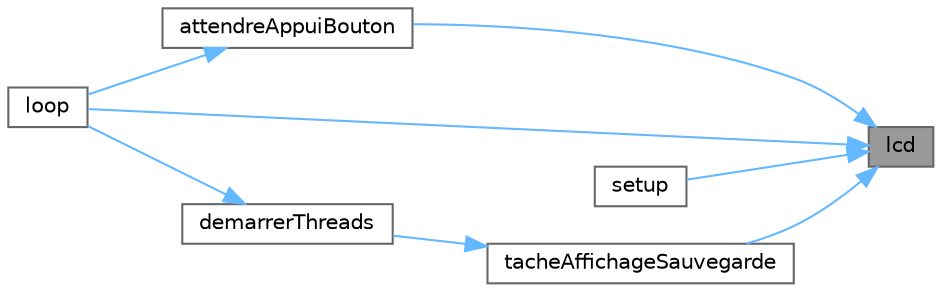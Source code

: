 digraph "lcd"
{
 // INTERACTIVE_SVG=YES
 // LATEX_PDF_SIZE
  bgcolor="transparent";
  edge [fontname=Helvetica,fontsize=10,labelfontname=Helvetica,labelfontsize=10];
  node [fontname=Helvetica,fontsize=10,shape=box,height=0.2,width=0.4];
  rankdir="RL";
  Node1 [id="Node000001",label="lcd",height=0.2,width=0.4,color="gray40", fillcolor="grey60", style="filled", fontcolor="black",tooltip="Écran LCD I2C."];
  Node1 -> Node2 [id="edge1_Node000001_Node000002",dir="back",color="steelblue1",style="solid",tooltip=" "];
  Node2 [id="Node000002",label="attendreAppuiBouton",height=0.2,width=0.4,color="grey40", fillcolor="white", style="filled",URL="$_mesure___r_e_s___s_i_m_p_l_e_8ino.html#adf8bb3facae4c992bc0390cd2f604fbd",tooltip="Affiche un message et attend l'appui du bouton."];
  Node2 -> Node3 [id="edge2_Node000002_Node000003",dir="back",color="steelblue1",style="solid",tooltip=" "];
  Node3 [id="Node000003",label="loop",height=0.2,width=0.4,color="grey40", fillcolor="white", style="filled",URL="$_mesure___r_e_s___s_i_m_p_l_e_8ino.html#afe461d27b9c48d5921c00d521181f12f",tooltip="Boucle principale du programme."];
  Node1 -> Node3 [id="edge3_Node000001_Node000003",dir="back",color="steelblue1",style="solid",tooltip=" "];
  Node1 -> Node4 [id="edge4_Node000001_Node000004",dir="back",color="steelblue1",style="solid",tooltip=" "];
  Node4 [id="Node000004",label="setup",height=0.2,width=0.4,color="grey40", fillcolor="white", style="filled",URL="$_mesure___r_e_s___s_i_m_p_l_e_8ino.html#a4fc01d736fe50cf5b977f755b675f11d",tooltip="Fonction d'initialisation Arduino."];
  Node1 -> Node5 [id="edge5_Node000001_Node000005",dir="back",color="steelblue1",style="solid",tooltip=" "];
  Node5 [id="Node000005",label="tacheAffichageSauvegarde",height=0.2,width=0.4,color="grey40", fillcolor="white", style="filled",URL="$_mesure___r_e_s___s_i_m_p_l_e_8ino.html#a8234cf882017f42811473aa035ddb0cc",tooltip="Thread d'affichage LCD et sauvegarde SD."];
  Node5 -> Node6 [id="edge6_Node000005_Node000006",dir="back",color="steelblue1",style="solid",tooltip=" "];
  Node6 [id="Node000006",label="demarrerThreads",height=0.2,width=0.4,color="grey40", fillcolor="white", style="filled",URL="$_mesure___r_e_s___s_i_m_p_l_e_8ino.html#a16ada3623dbae3b31d44cd17530e7285",tooltip="Démarre les threads d'acquisition et d'affichage."];
  Node6 -> Node3 [id="edge7_Node000006_Node000003",dir="back",color="steelblue1",style="solid",tooltip=" "];
}
